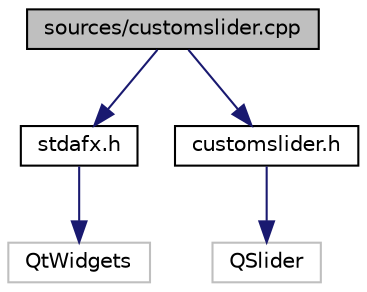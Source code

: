 digraph "sources/customslider.cpp"
{
  edge [fontname="Helvetica",fontsize="10",labelfontname="Helvetica",labelfontsize="10"];
  node [fontname="Helvetica",fontsize="10",shape=record];
  Node0 [label="sources/customslider.cpp",height=0.2,width=0.4,color="black", fillcolor="grey75", style="filled", fontcolor="black"];
  Node0 -> Node1 [color="midnightblue",fontsize="10",style="solid"];
  Node1 [label="stdafx.h",height=0.2,width=0.4,color="black", fillcolor="white", style="filled",URL="$stdafx_8h.html"];
  Node1 -> Node2 [color="midnightblue",fontsize="10",style="solid"];
  Node2 [label="QtWidgets",height=0.2,width=0.4,color="grey75", fillcolor="white", style="filled"];
  Node0 -> Node3 [color="midnightblue",fontsize="10",style="solid"];
  Node3 [label="customslider.h",height=0.2,width=0.4,color="black", fillcolor="white", style="filled",URL="$customslider_8h.html"];
  Node3 -> Node4 [color="midnightblue",fontsize="10",style="solid"];
  Node4 [label="QSlider",height=0.2,width=0.4,color="grey75", fillcolor="white", style="filled"];
}
